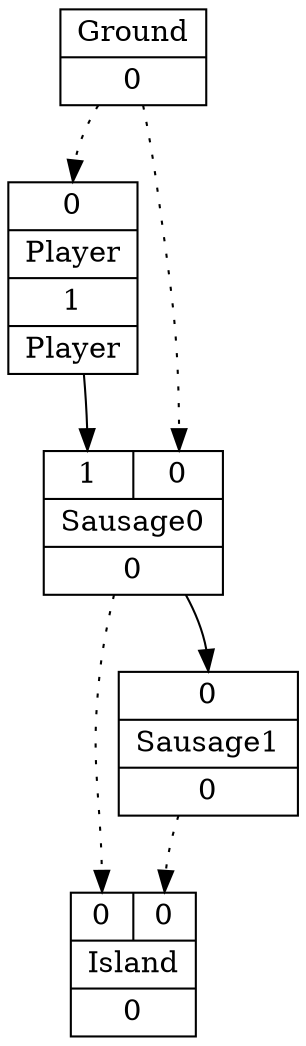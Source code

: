 digraph G {
node [shape=record];
Player[ label ="{{<GroundP>0}|{Player}|<PlayerOUT>1|{Player}}"];
Ground[ label ="{{Ground}|<GroundOUT>0}"];
Sausage0[ label ="{{<Player>1|<GroundP>0}|{Sausage0}|<Sausage0OUT>0}"];
Island[ label ="{{<Sausage0P>0|<Sausage1P>0}|{Island}|<IslandOUT>0}"];
Sausage1[ label ="{{<Sausage0>0}|{Sausage1}|<Sausage1OUT>0}"];
	"Ground" -> "Player":GroundP [style=dotted];
	"Player" -> "Sausage0":Player;
	"Ground" -> "Sausage0":GroundP [style=dotted];
	"Sausage0" -> "Island":Sausage0P [style=dotted];
	"Sausage0" -> "Sausage1":Sausage0;
	"Sausage1" -> "Island":Sausage1P [style=dotted];
}